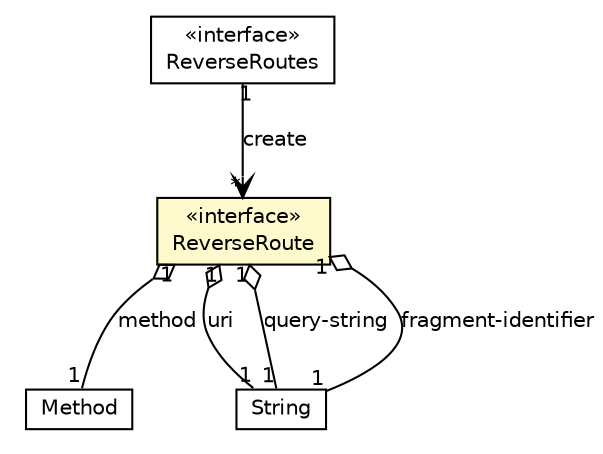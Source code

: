#!/usr/local/bin/dot
#
# Class diagram 
# Generated by UMLGraph version R5_6-24-gf6e263 (http://www.umlgraph.org/)
#

digraph G {
	edge [fontname="Helvetica",fontsize=10,labelfontname="Helvetica",labelfontsize=10];
	node [fontname="Helvetica",fontsize=10,shape=plaintext];
	nodesep=0.25;
	ranksep=0.5;
	// io.werval.api.http.Method
	c35902 [label=<<table title="io.werval.api.http.Method" border="0" cellborder="1" cellspacing="0" cellpadding="2" port="p" href="../http/Method.html">
		<tr><td><table border="0" cellspacing="0" cellpadding="1">
<tr><td align="center" balign="center"> Method </td></tr>
		</table></td></tr>
		</table>>, URL="../http/Method.html", fontname="Helvetica", fontcolor="black", fontsize=10.0];
	// io.werval.api.routes.ReverseRoute
	c35932 [label=<<table title="io.werval.api.routes.ReverseRoute" border="0" cellborder="1" cellspacing="0" cellpadding="2" port="p" bgcolor="lemonChiffon" href="./ReverseRoute.html">
		<tr><td><table border="0" cellspacing="0" cellpadding="1">
<tr><td align="center" balign="center"> &#171;interface&#187; </td></tr>
<tr><td align="center" balign="center"> ReverseRoute </td></tr>
		</table></td></tr>
		</table>>, URL="./ReverseRoute.html", fontname="Helvetica", fontcolor="black", fontsize=10.0];
	// io.werval.api.routes.ReverseRoutes
	c35933 [label=<<table title="io.werval.api.routes.ReverseRoutes" border="0" cellborder="1" cellspacing="0" cellpadding="2" port="p" href="./ReverseRoutes.html">
		<tr><td><table border="0" cellspacing="0" cellpadding="1">
<tr><td align="center" balign="center"> &#171;interface&#187; </td></tr>
<tr><td align="center" balign="center"> ReverseRoutes </td></tr>
		</table></td></tr>
		</table>>, URL="./ReverseRoutes.html", fontname="Helvetica", fontcolor="black", fontsize=10.0];
	// io.werval.api.routes.ReverseRoute HAS io.werval.api.http.Method
	c35932:p -> c35902:p [taillabel="1", label="method", headlabel="1", fontname="Helvetica", fontcolor="black", fontsize=10.0, color="black", arrowhead=none, arrowtail=ediamond, dir=both];
	// io.werval.api.routes.ReverseRoute HAS java.lang.String
	c35932:p -> c36055:p [taillabel="1", label="uri", headlabel="1", fontname="Helvetica", fontcolor="black", fontsize=10.0, color="black", arrowhead=none, arrowtail=ediamond, dir=both];
	// io.werval.api.routes.ReverseRoute HAS java.lang.String
	c35932:p -> c36055:p [taillabel="1", label="query-string", headlabel="1", fontname="Helvetica", fontcolor="black", fontsize=10.0, color="black", arrowhead=none, arrowtail=ediamond, dir=both];
	// io.werval.api.routes.ReverseRoute HAS java.lang.String
	c35932:p -> c36055:p [taillabel="1", label="fragment-identifier", headlabel="1", fontname="Helvetica", fontcolor="black", fontsize=10.0, color="black", arrowhead=none, arrowtail=ediamond, dir=both];
	// io.werval.api.routes.ReverseRoutes NAVASSOC io.werval.api.routes.ReverseRoute
	c35933:p -> c35932:p [taillabel="1", label="create", headlabel="*", fontname="Helvetica", fontcolor="black", fontsize=10.0, color="black", arrowhead=open];
	// java.lang.String
	c36055 [label=<<table title="java.lang.String" border="0" cellborder="1" cellspacing="0" cellpadding="2" port="p" href="http://docs.oracle.com/javase/8/docs/api/java/lang/String.html">
		<tr><td><table border="0" cellspacing="0" cellpadding="1">
<tr><td align="center" balign="center"> String </td></tr>
		</table></td></tr>
		</table>>, URL="http://docs.oracle.com/javase/8/docs/api/java/lang/String.html", fontname="Helvetica", fontcolor="black", fontsize=10.0];
}


